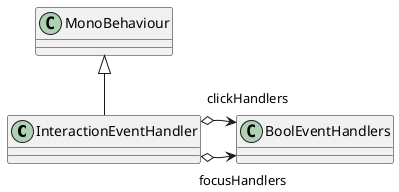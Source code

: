 @startuml
class InteractionEventHandler {
}
MonoBehaviour <|-- InteractionEventHandler
InteractionEventHandler o-> "focusHandlers" BoolEventHandlers
InteractionEventHandler o-> "clickHandlers" BoolEventHandlers
@enduml
